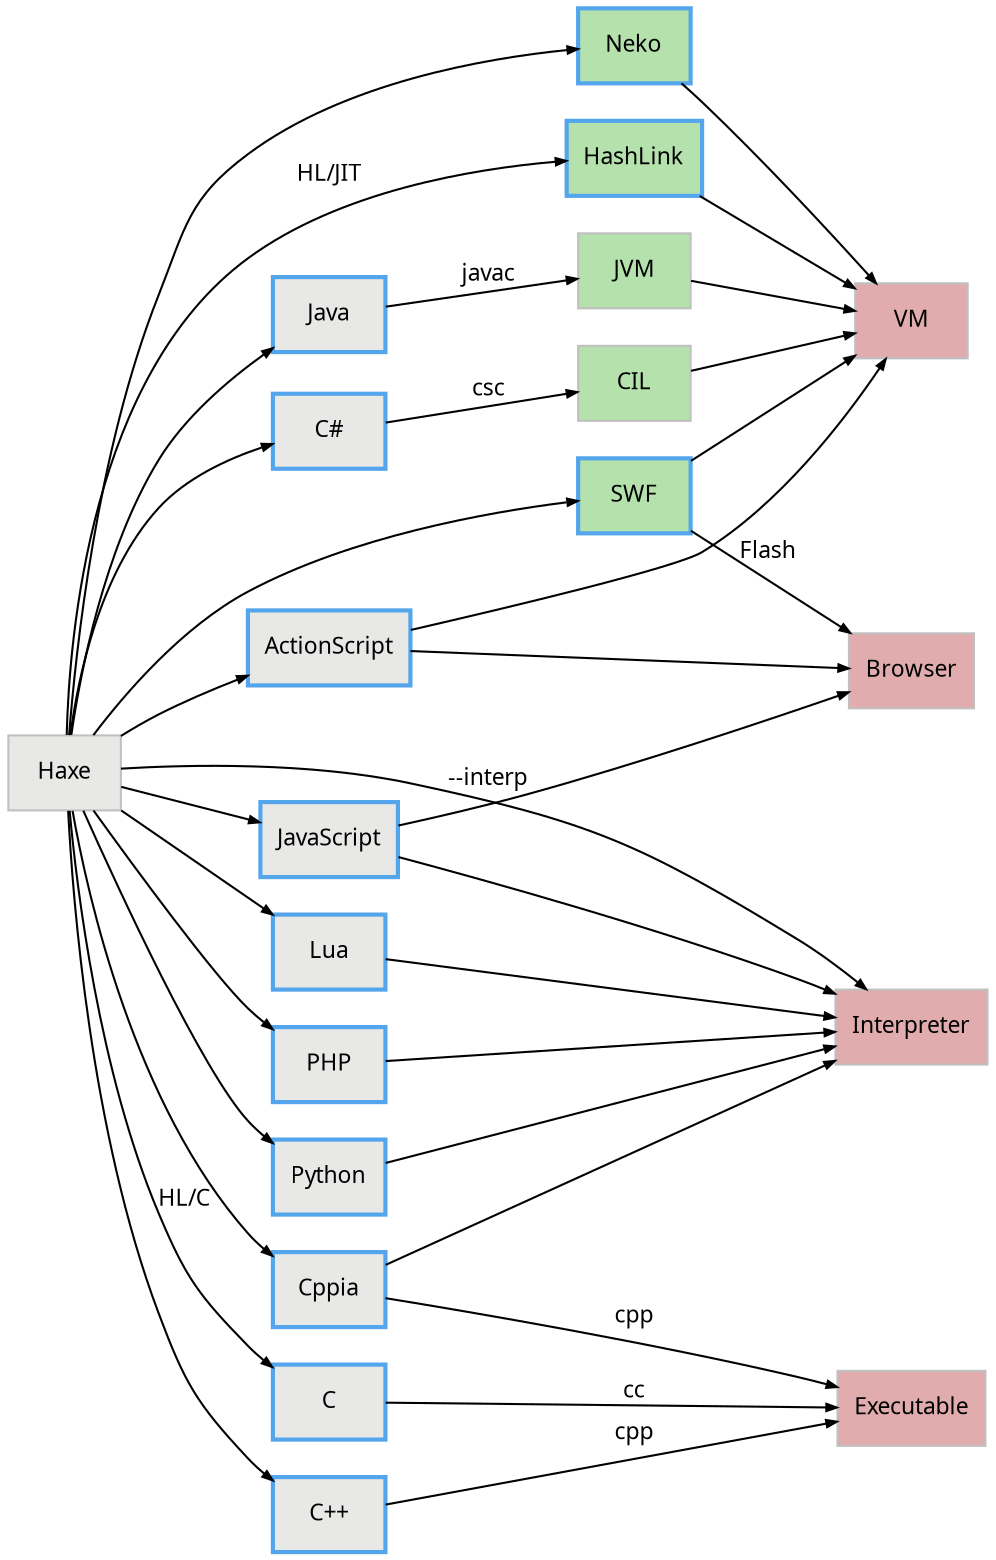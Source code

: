 digraph G {
    graph     [fontname = "clearsans"; rankdir="LR"];
    node      [shape=box; style=filled; fillcolor="#E8E8E7";
               color=gray; fontsize=11; fontname = "clearsans"];
    edge      [arrowsize=0.5; fontsize=11; fontname = "clearsans"];

    // ByteCode
    Neko     [fillcolor="#B5E1AC"];
    HashLink [fillcolor="#B5E1AC"];
    SWF      [fillcolor="#B5E1AC"];
    JVM      [fillcolor="#B5E1AC"];
    CIL      [fillcolor="#B5E1AC"];

    // Haxe Generates these
    ActionScript    [color="#53A5EC"; penwidth=2];
    C               [color="#53A5EC"; penwidth=2];
    "C++"           [color="#53A5EC"; penwidth=2];
    "C#"            [color="#53A5EC"; penwidth=2];
    Cppia           [color="#53A5EC"; penwidth=2];
    JavaScript      [color="#53A5EC"; penwidth=2];
    HashLink        [color="#53A5EC"; penwidth=2];
    Java            [color="#53A5EC"; penwidth=2];
    Lua             [color="#53A5EC"; penwidth=2];
    Neko            [color="#53A5EC"; penwidth=2];
    PHP             [color="#53A5EC"; penwidth=2];
    Python          [color="#53A5EC"; penwidth=2];
    SWF             [color="#53A5EC"; penwidth=2];

    //
    VM          [fillcolor="#E1ACAE"];
    Executable  [fillcolor="#E1ACAE"];
    Browser     [fillcolor="#E1ACAE"];
    Interpreter [fillcolor="#E1ACAE"];

    {rank=same; Haxe;}
    {rank=same; ActionScript; C; "C++"; Cppia; "C#"; JavaScript;
                Java; Lua; PHP; Python;}
    {rank=same; Neko; HashLink; SWF; JVM; CIL;}
    {rank=same; Browser; Executable; Interpreter; VM;}

    Haxe -> ActionScript;
    Haxe -> C [label="HL/C"];
    Haxe -> "C++";
    Haxe -> Cppia;
    Haxe -> "C#";
    Haxe -> JavaScript;
    Haxe -> HashLink [label="HL/JIT"];
    Haxe -> Java;
    Haxe -> Lua;
    Haxe -> Neko;
    Haxe -> PHP;
    Haxe -> Python;
    Haxe -> SWF;
    Haxe -> Interpreter [label="--interp"];

    C -> Executable [label="cc"];
    PHP -> Interpreter;
    JavaScript -> Interpreter;
    JavaScript -> Browser;
    Java -> JVM [label="javac"]
    JVM -> VM;
    Neko -> VM;
    ActionScript -> VM;
    ActionScript -> Browser;
    SWF -> VM;
    SWF -> Browser [label="Flash"];

    Lua -> Interpreter;
    "C++" -> Executable [label="cpp"];
    Cppia -> Executable [label="cpp"];
    Cppia -> Interpreter;
    "C#" -> CIL [label="csc"];
    CIL -> VM;
    Python -> Interpreter;
    HashLink -> VM;
}
